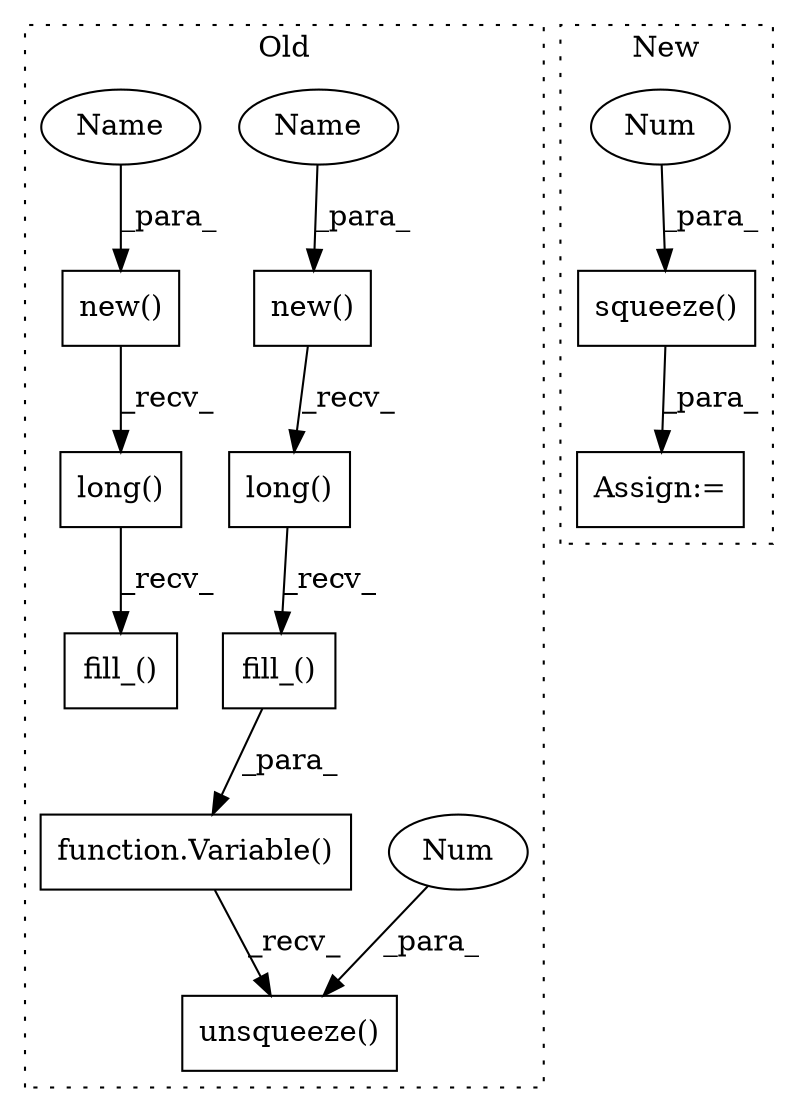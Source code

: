 digraph G {
subgraph cluster0 {
1 [label="new()" a="75" s="6831,6872" l="34,1" shape="box"];
3 [label="function.Variable()" a="75" s="7257,7395" l="30,16" shape="box"];
4 [label="unsqueeze()" a="75" s="7257,7423" l="165,1" shape="box"];
5 [label="Num" a="76" s="7422" l="1" shape="ellipse"];
8 [label="new()" a="75" s="6704,6725" l="17,1" shape="box"];
9 [label="fill_()" a="75" s="6704,6785" l="49,1" shape="box"];
10 [label="long()" a="75" s="6704" l="29" shape="box"];
11 [label="fill_()" a="75" s="7287,7394" l="76,1" shape="box"];
12 [label="long()" a="75" s="7287" l="44" shape="box"];
13 [label="Name" a="87" s="6865" l="1" shape="ellipse"];
14 [label="Name" a="87" s="6721" l="1" shape="ellipse"];
label = "Old";
style="dotted";
}
subgraph cluster1 {
2 [label="squeeze()" a="75" s="8490,8505" l="14,1" shape="box"];
6 [label="Num" a="76" s="8504" l="1" shape="ellipse"];
7 [label="Assign:=" a="68" s="8487" l="3" shape="box"];
label = "New";
style="dotted";
}
1 -> 12 [label="_recv_"];
2 -> 7 [label="_para_"];
3 -> 4 [label="_recv_"];
5 -> 4 [label="_para_"];
6 -> 2 [label="_para_"];
8 -> 10 [label="_recv_"];
10 -> 9 [label="_recv_"];
11 -> 3 [label="_para_"];
12 -> 11 [label="_recv_"];
13 -> 1 [label="_para_"];
14 -> 8 [label="_para_"];
}
